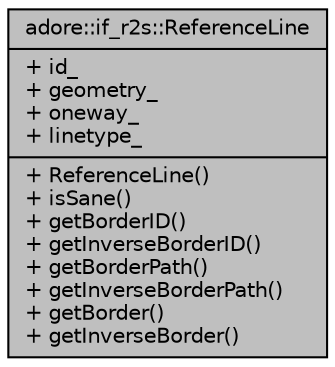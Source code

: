 digraph "adore::if_r2s::ReferenceLine"
{
 // LATEX_PDF_SIZE
  edge [fontname="Helvetica",fontsize="10",labelfontname="Helvetica",labelfontsize="10"];
  node [fontname="Helvetica",fontsize="10",shape=record];
  Node1 [label="{adore::if_r2s::ReferenceLine\n|+ id_\l+ geometry_\l+ oneway_\l+ linetype_\l|+ ReferenceLine()\l+ isSane()\l+ getBorderID()\l+ getInverseBorderID()\l+ getBorderPath()\l+ getInverseBorderPath()\l+ getBorder()\l+ getInverseBorder()\l}",height=0.2,width=0.4,color="black", fillcolor="grey75", style="filled", fontcolor="black",tooltip="basic storage struct for ReferenceLine from file"];
}
